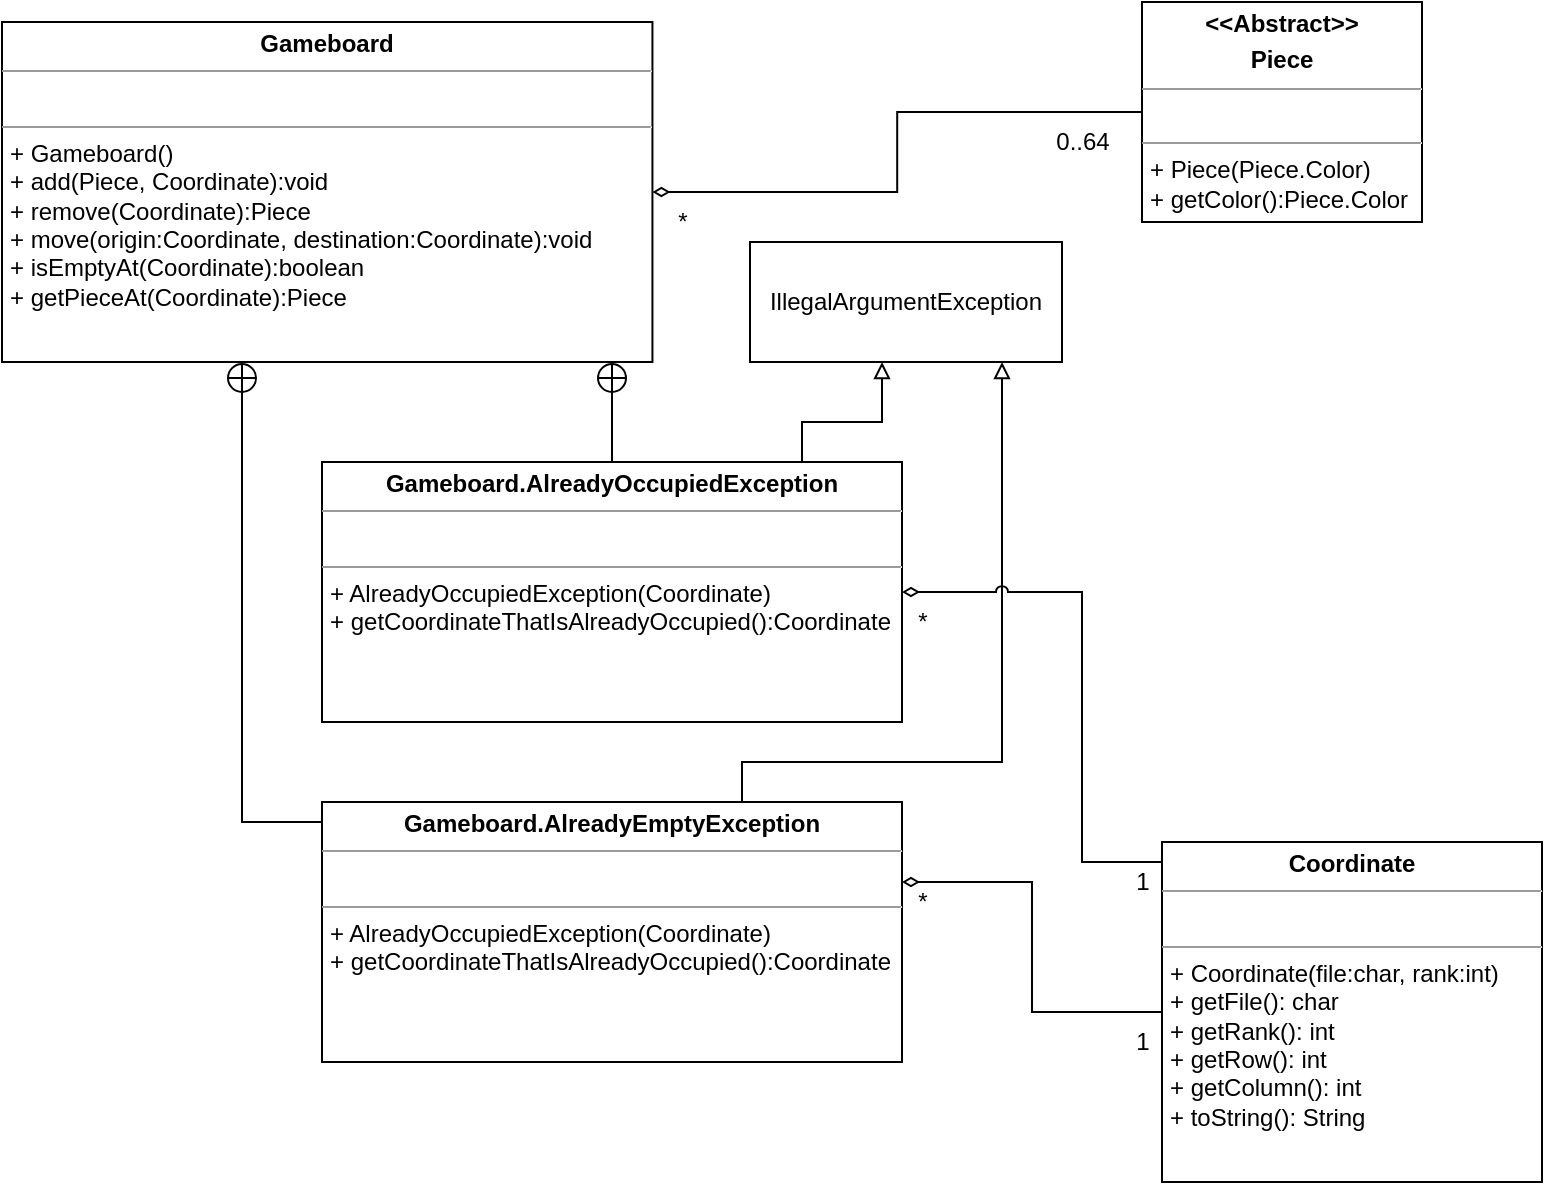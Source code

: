 <mxfile version="12.7.2" type="github">
  <diagram id="C5RBs43oDa-KdzZeNtuy" name="Page-1">
    <mxGraphModel dx="946" dy="614" grid="1" gridSize="10" guides="1" tooltips="1" connect="1" arrows="1" fold="1" page="1" pageScale="1" pageWidth="827" pageHeight="1169" background="#ffffff" math="0" shadow="0">
      <root>
        <mxCell id="WIyWlLk6GJQsqaUBKTNV-0" />
        <mxCell id="WIyWlLk6GJQsqaUBKTNV-1" parent="WIyWlLk6GJQsqaUBKTNV-0" />
        <mxCell id="GM3fN10bnN-n9p3Gh-k9-0" value="&lt;p style=&quot;margin: 0px ; margin-top: 4px ; text-align: center&quot;&gt;&lt;b&gt;Gameboard&lt;/b&gt;&lt;/p&gt;&lt;hr size=&quot;1&quot;&gt;&lt;p style=&quot;margin: 0px ; margin-left: 4px&quot;&gt;&amp;nbsp;&lt;/p&gt;&lt;hr size=&quot;1&quot;&gt;&lt;p style=&quot;margin: 0px ; margin-left: 4px&quot;&gt;+ Gameboard()&lt;/p&gt;&lt;p style=&quot;margin: 0px ; margin-left: 4px&quot;&gt;+ add(Piece, Coordinate):void&lt;/p&gt;&lt;p style=&quot;margin: 0px ; margin-left: 4px&quot;&gt;+ remove(Coordinate):Piece&lt;/p&gt;&lt;p style=&quot;margin: 0px ; margin-left: 4px&quot;&gt;+ move(origin:Coordinate, destination:Coordinate):void&lt;/p&gt;&lt;p style=&quot;margin: 0px ; margin-left: 4px&quot;&gt;+ isEmptyAt(Coordinate):boolean&lt;/p&gt;&lt;p style=&quot;margin: 0px ; margin-left: 4px&quot;&gt;+ getPieceAt(Coordinate):Piece&lt;/p&gt;" style="verticalAlign=top;align=left;overflow=fill;fontSize=12;fontFamily=Helvetica;html=1;rounded=0;shadow=0;comic=0;labelBackgroundColor=none;strokeWidth=1" parent="WIyWlLk6GJQsqaUBKTNV-1" vertex="1">
          <mxGeometry x="40" y="50" width="325.22" height="170" as="geometry" />
        </mxCell>
        <mxCell id="GM3fN10bnN-n9p3Gh-k9-3" style="edgeStyle=orthogonalEdgeStyle;rounded=0;orthogonalLoop=1;jettySize=auto;html=1;endArrow=block;endFill=0;" parent="WIyWlLk6GJQsqaUBKTNV-1" source="GM3fN10bnN-n9p3Gh-k9-1" target="GM3fN10bnN-n9p3Gh-k9-2" edge="1">
          <mxGeometry relative="1" as="geometry">
            <Array as="points">
              <mxPoint x="440" y="250" />
              <mxPoint x="480" y="250" />
            </Array>
          </mxGeometry>
        </mxCell>
        <mxCell id="GM3fN10bnN-n9p3Gh-k9-10" style="edgeStyle=orthogonalEdgeStyle;rounded=0;orthogonalLoop=1;jettySize=auto;html=1;endArrow=circlePlus;endFill=0;" parent="WIyWlLk6GJQsqaUBKTNV-1" source="GM3fN10bnN-n9p3Gh-k9-1" target="GM3fN10bnN-n9p3Gh-k9-0" edge="1">
          <mxGeometry relative="1" as="geometry">
            <Array as="points">
              <mxPoint x="303" y="380" />
              <mxPoint x="303" y="380" />
            </Array>
          </mxGeometry>
        </mxCell>
        <mxCell id="GM3fN10bnN-n9p3Gh-k9-1" value="&lt;p style=&quot;margin: 0px ; margin-top: 4px ; text-align: center&quot;&gt;&lt;b&gt;Gameboard.AlreadyOccupiedException&lt;/b&gt;&lt;/p&gt;&lt;hr size=&quot;1&quot;&gt;&lt;p style=&quot;margin: 0px ; margin-left: 4px&quot;&gt;&amp;nbsp;&lt;/p&gt;&lt;hr size=&quot;1&quot;&gt;&lt;p style=&quot;margin: 0px ; margin-left: 4px&quot;&gt;+ AlreadyOccupiedException(Coordinate)&lt;/p&gt;&lt;p style=&quot;margin: 0px ; margin-left: 4px&quot;&gt;+ getCoordinateThatIsAlreadyOccupied():Coordinate&lt;/p&gt;&lt;p style=&quot;margin: 0px ; margin-left: 4px&quot;&gt;&lt;br&gt;&lt;/p&gt;" style="verticalAlign=top;align=left;overflow=fill;fontSize=12;fontFamily=Helvetica;html=1;rounded=0;shadow=0;comic=0;labelBackgroundColor=none;strokeWidth=1" parent="WIyWlLk6GJQsqaUBKTNV-1" vertex="1">
          <mxGeometry x="200" y="270" width="290" height="130" as="geometry" />
        </mxCell>
        <mxCell id="GM3fN10bnN-n9p3Gh-k9-2" value="IllegalArgumentException" style="rounded=0;whiteSpace=wrap;html=1;" parent="WIyWlLk6GJQsqaUBKTNV-1" vertex="1">
          <mxGeometry x="414" y="160" width="156" height="60" as="geometry" />
        </mxCell>
        <mxCell id="GM3fN10bnN-n9p3Gh-k9-11" style="edgeStyle=orthogonalEdgeStyle;rounded=0;orthogonalLoop=1;jettySize=auto;html=1;endArrow=circlePlus;endFill=0;" parent="WIyWlLk6GJQsqaUBKTNV-1" source="GM3fN10bnN-n9p3Gh-k9-6" target="GM3fN10bnN-n9p3Gh-k9-0" edge="1">
          <mxGeometry relative="1" as="geometry">
            <mxPoint x="100" y="360" as="targetPoint" />
            <Array as="points">
              <mxPoint x="160" y="450" />
            </Array>
          </mxGeometry>
        </mxCell>
        <mxCell id="GM3fN10bnN-n9p3Gh-k9-6" value="&lt;p style=&quot;margin: 0px ; margin-top: 4px ; text-align: center&quot;&gt;&lt;b&gt;Gameboard.AlreadyEmptyException&lt;/b&gt;&lt;/p&gt;&lt;hr size=&quot;1&quot;&gt;&lt;p style=&quot;margin: 0px ; margin-left: 4px&quot;&gt;&amp;nbsp;&lt;/p&gt;&lt;hr size=&quot;1&quot;&gt;&lt;p style=&quot;margin: 0px ; margin-left: 4px&quot;&gt;+ AlreadyOccupiedException(Coordinate)&lt;/p&gt;&lt;p style=&quot;margin: 0px ; margin-left: 4px&quot;&gt;+ getCoordinateThatIsAlreadyOccupied():Coordinate&lt;/p&gt;&lt;p style=&quot;margin: 0px ; margin-left: 4px&quot;&gt;&lt;br&gt;&lt;/p&gt;" style="verticalAlign=top;align=left;overflow=fill;fontSize=12;fontFamily=Helvetica;html=1;rounded=0;shadow=0;comic=0;labelBackgroundColor=none;strokeWidth=1" parent="WIyWlLk6GJQsqaUBKTNV-1" vertex="1">
          <mxGeometry x="200" y="440" width="290" height="130" as="geometry" />
        </mxCell>
        <mxCell id="GM3fN10bnN-n9p3Gh-k9-7" style="edgeStyle=orthogonalEdgeStyle;rounded=0;orthogonalLoop=1;jettySize=auto;html=1;endArrow=block;endFill=0;" parent="WIyWlLk6GJQsqaUBKTNV-1" source="GM3fN10bnN-n9p3Gh-k9-6" target="GM3fN10bnN-n9p3Gh-k9-2" edge="1">
          <mxGeometry relative="1" as="geometry">
            <mxPoint x="510" y="360" as="sourcePoint" />
            <mxPoint x="595" y="140" as="targetPoint" />
            <Array as="points">
              <mxPoint x="410" y="420" />
              <mxPoint x="540" y="420" />
            </Array>
          </mxGeometry>
        </mxCell>
        <mxCell id="GM3fN10bnN-n9p3Gh-k9-13" style="edgeStyle=orthogonalEdgeStyle;rounded=0;orthogonalLoop=1;jettySize=auto;html=1;endArrow=diamondThin;endFill=0;" parent="WIyWlLk6GJQsqaUBKTNV-1" source="GM3fN10bnN-n9p3Gh-k9-12" target="GM3fN10bnN-n9p3Gh-k9-6" edge="1">
          <mxGeometry relative="1" as="geometry">
            <Array as="points">
              <mxPoint x="555" y="545" />
              <mxPoint x="555" y="480" />
            </Array>
          </mxGeometry>
        </mxCell>
        <mxCell id="GM3fN10bnN-n9p3Gh-k9-14" value="1" style="text;html=1;align=center;verticalAlign=middle;resizable=0;points=[];labelBackgroundColor=#ffffff;" parent="GM3fN10bnN-n9p3Gh-k9-13" vertex="1" connectable="0">
          <mxGeometry x="-0.897" relative="1" as="geometry">
            <mxPoint y="15" as="offset" />
          </mxGeometry>
        </mxCell>
        <mxCell id="GM3fN10bnN-n9p3Gh-k9-18" value="*" style="text;html=1;align=center;verticalAlign=middle;resizable=0;points=[];labelBackgroundColor=#ffffff;" parent="GM3fN10bnN-n9p3Gh-k9-13" vertex="1" connectable="0">
          <mxGeometry x="0.908" relative="1" as="geometry">
            <mxPoint x="1" y="10" as="offset" />
          </mxGeometry>
        </mxCell>
        <mxCell id="GM3fN10bnN-n9p3Gh-k9-15" style="edgeStyle=orthogonalEdgeStyle;rounded=0;orthogonalLoop=1;jettySize=auto;html=1;endArrow=diamondThin;endFill=0;jumpStyle=arc;" parent="WIyWlLk6GJQsqaUBKTNV-1" source="GM3fN10bnN-n9p3Gh-k9-12" target="GM3fN10bnN-n9p3Gh-k9-1" edge="1">
          <mxGeometry relative="1" as="geometry">
            <Array as="points">
              <mxPoint x="580" y="470" />
              <mxPoint x="580" y="335" />
            </Array>
          </mxGeometry>
        </mxCell>
        <mxCell id="GM3fN10bnN-n9p3Gh-k9-16" value="1" style="text;html=1;align=center;verticalAlign=middle;resizable=0;points=[];labelBackgroundColor=#ffffff;" parent="GM3fN10bnN-n9p3Gh-k9-15" vertex="1" connectable="0">
          <mxGeometry x="-0.94" relative="1" as="geometry">
            <mxPoint x="-2" y="10" as="offset" />
          </mxGeometry>
        </mxCell>
        <mxCell id="GM3fN10bnN-n9p3Gh-k9-17" value="*" style="text;html=1;align=center;verticalAlign=middle;resizable=0;points=[];labelBackgroundColor=#ffffff;" parent="GM3fN10bnN-n9p3Gh-k9-15" vertex="1" connectable="0">
          <mxGeometry x="0.947" y="4" relative="1" as="geometry">
            <mxPoint x="3" y="11" as="offset" />
          </mxGeometry>
        </mxCell>
        <mxCell id="GM3fN10bnN-n9p3Gh-k9-12" value="&lt;p style=&quot;margin: 0px ; margin-top: 4px ; text-align: center&quot;&gt;&lt;b&gt;Coordinate&lt;/b&gt;&lt;/p&gt;&lt;hr size=&quot;1&quot;&gt;&lt;p style=&quot;margin: 0px ; margin-left: 4px&quot;&gt;&amp;nbsp;&lt;/p&gt;&lt;hr size=&quot;1&quot;&gt;&lt;p style=&quot;margin: 0px ; margin-left: 4px&quot;&gt;+ Coordinate(file:char, rank:int)&lt;br&gt;+ getFile(): char&lt;/p&gt;&lt;p style=&quot;margin: 0px ; margin-left: 4px&quot;&gt;+ getRank(): int&lt;br&gt;&lt;/p&gt;&lt;p style=&quot;margin: 0px ; margin-left: 4px&quot;&gt;+ getRow(): int&lt;br&gt;&lt;/p&gt;&lt;p style=&quot;margin: 0px ; margin-left: 4px&quot;&gt;+ getColumn(): int&lt;br&gt;&lt;/p&gt;&lt;p style=&quot;margin: 0px ; margin-left: 4px&quot;&gt;+ toString(): String&lt;br&gt;&lt;/p&gt;" style="verticalAlign=top;align=left;overflow=fill;fontSize=12;fontFamily=Helvetica;html=1;rounded=0;shadow=0;comic=0;labelBackgroundColor=none;strokeWidth=1" parent="WIyWlLk6GJQsqaUBKTNV-1" vertex="1">
          <mxGeometry x="620" y="460" width="190" height="170" as="geometry" />
        </mxCell>
        <mxCell id="GM3fN10bnN-n9p3Gh-k9-20" style="edgeStyle=orthogonalEdgeStyle;rounded=0;jumpStyle=arc;orthogonalLoop=1;jettySize=auto;html=1;endArrow=diamondThin;endFill=0;" parent="WIyWlLk6GJQsqaUBKTNV-1" source="GM3fN10bnN-n9p3Gh-k9-19" target="GM3fN10bnN-n9p3Gh-k9-0" edge="1">
          <mxGeometry relative="1" as="geometry" />
        </mxCell>
        <mxCell id="GM3fN10bnN-n9p3Gh-k9-21" value="*" style="text;html=1;align=center;verticalAlign=middle;resizable=0;points=[];labelBackgroundColor=#ffffff;" parent="GM3fN10bnN-n9p3Gh-k9-20" vertex="1" connectable="0">
          <mxGeometry x="0.923" y="1" relative="1" as="geometry">
            <mxPoint x="4.17" y="14" as="offset" />
          </mxGeometry>
        </mxCell>
        <mxCell id="GM3fN10bnN-n9p3Gh-k9-22" value="0..64" style="text;html=1;align=center;verticalAlign=middle;resizable=0;points=[];labelBackgroundColor=#ffffff;" parent="GM3fN10bnN-n9p3Gh-k9-20" vertex="1" connectable="0">
          <mxGeometry x="-0.885" y="-2" relative="1" as="geometry">
            <mxPoint x="-13.33" y="17" as="offset" />
          </mxGeometry>
        </mxCell>
        <mxCell id="GM3fN10bnN-n9p3Gh-k9-19" value="&lt;p style=&quot;margin: 0px ; margin-top: 4px ; text-align: center&quot;&gt;&lt;b&gt;&amp;lt;&amp;lt;Abstract&amp;gt;&amp;gt;&lt;/b&gt;&lt;/p&gt;&lt;p style=&quot;margin: 0px ; margin-top: 4px ; text-align: center&quot;&gt;&lt;b&gt;Piece&lt;/b&gt;&lt;/p&gt;&lt;hr size=&quot;1&quot;&gt;&lt;p style=&quot;margin: 0px ; margin-left: 4px&quot;&gt;&amp;nbsp;&lt;/p&gt;&lt;hr size=&quot;1&quot;&gt;&lt;p style=&quot;margin: 0px ; margin-left: 4px&quot;&gt;+ Piece(Piece.Color)&lt;/p&gt;&lt;p style=&quot;margin: 0px ; margin-left: 4px&quot;&gt;+ getColor():Piece.Color&lt;/p&gt;" style="verticalAlign=top;align=left;overflow=fill;fontSize=12;fontFamily=Helvetica;html=1;rounded=0;shadow=0;comic=0;labelBackgroundColor=none;strokeWidth=1" parent="WIyWlLk6GJQsqaUBKTNV-1" vertex="1">
          <mxGeometry x="610" y="40" width="140" height="110" as="geometry" />
        </mxCell>
      </root>
    </mxGraphModel>
  </diagram>
</mxfile>
